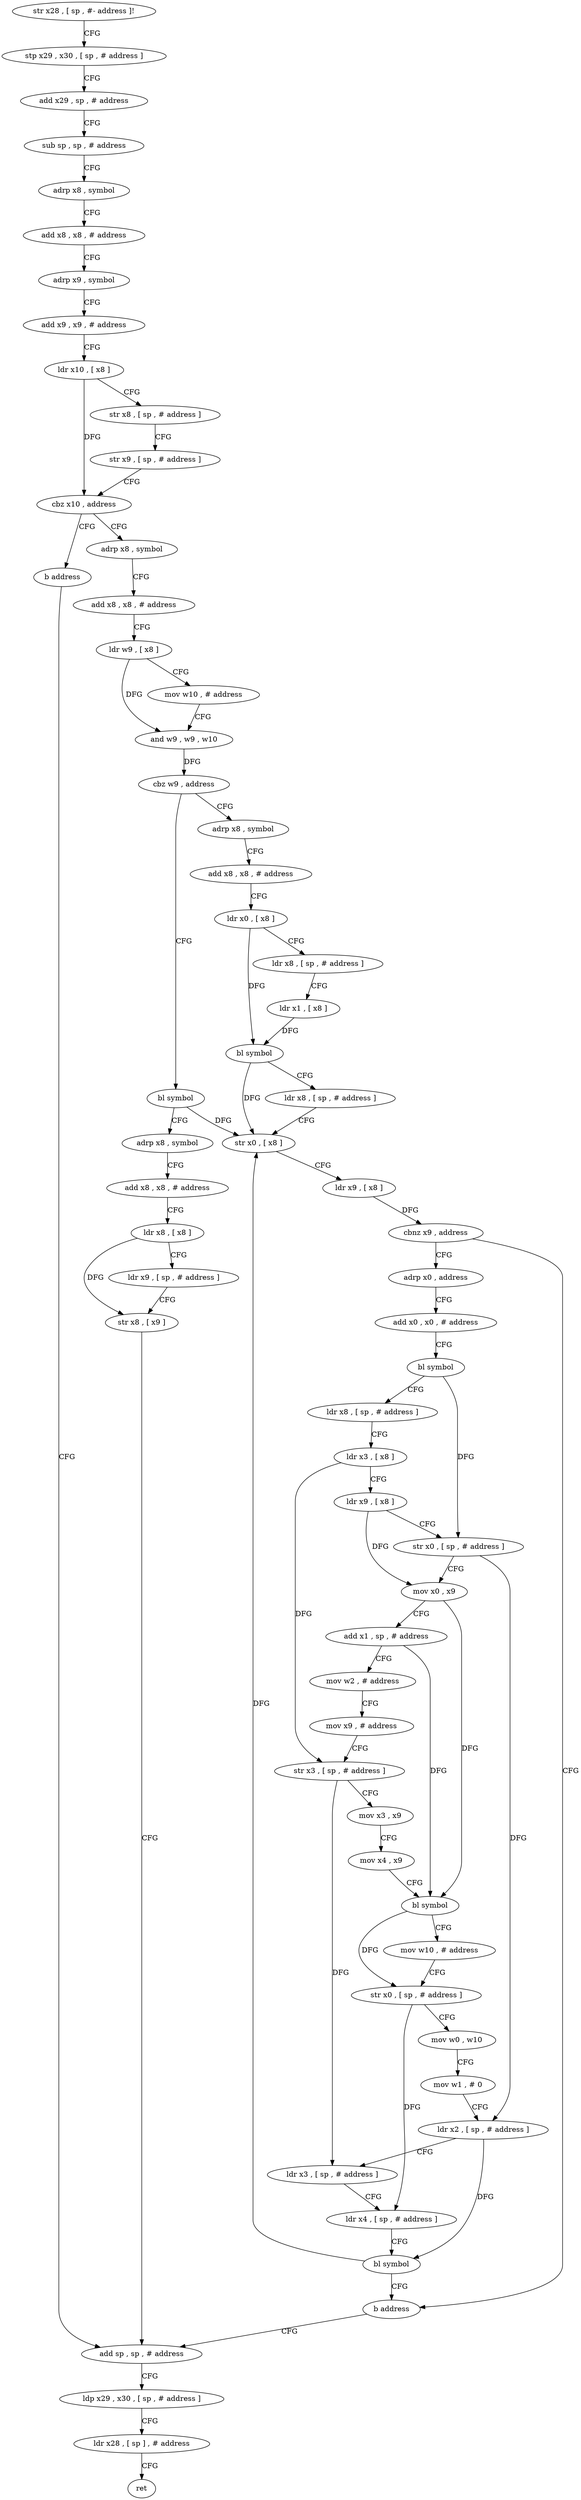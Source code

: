 digraph "func" {
"4246276" [label = "str x28 , [ sp , #- address ]!" ]
"4246280" [label = "stp x29 , x30 , [ sp , # address ]" ]
"4246284" [label = "add x29 , sp , # address" ]
"4246288" [label = "sub sp , sp , # address" ]
"4246292" [label = "adrp x8 , symbol" ]
"4246296" [label = "add x8 , x8 , # address" ]
"4246300" [label = "adrp x9 , symbol" ]
"4246304" [label = "add x9 , x9 , # address" ]
"4246308" [label = "ldr x10 , [ x8 ]" ]
"4246312" [label = "str x8 , [ sp , # address ]" ]
"4246316" [label = "str x9 , [ sp , # address ]" ]
"4246320" [label = "cbz x10 , address" ]
"4246328" [label = "adrp x8 , symbol" ]
"4246324" [label = "b address" ]
"4246332" [label = "add x8 , x8 , # address" ]
"4246336" [label = "ldr w9 , [ x8 ]" ]
"4246340" [label = "mov w10 , # address" ]
"4246344" [label = "and w9 , w9 , w10" ]
"4246348" [label = "cbz w9 , address" ]
"4246488" [label = "bl symbol" ]
"4246352" [label = "adrp x8 , symbol" ]
"4246512" [label = "add sp , sp , # address" ]
"4246492" [label = "adrp x8 , symbol" ]
"4246496" [label = "add x8 , x8 , # address" ]
"4246500" [label = "ldr x8 , [ x8 ]" ]
"4246504" [label = "ldr x9 , [ sp , # address ]" ]
"4246508" [label = "str x8 , [ x9 ]" ]
"4246356" [label = "add x8 , x8 , # address" ]
"4246360" [label = "ldr x0 , [ x8 ]" ]
"4246364" [label = "ldr x8 , [ sp , # address ]" ]
"4246368" [label = "ldr x1 , [ x8 ]" ]
"4246372" [label = "bl symbol" ]
"4246376" [label = "ldr x8 , [ sp , # address ]" ]
"4246380" [label = "str x0 , [ x8 ]" ]
"4246384" [label = "ldr x9 , [ x8 ]" ]
"4246388" [label = "cbnz x9 , address" ]
"4246484" [label = "b address" ]
"4246392" [label = "adrp x0 , address" ]
"4246516" [label = "ldp x29 , x30 , [ sp , # address ]" ]
"4246520" [label = "ldr x28 , [ sp ] , # address" ]
"4246524" [label = "ret" ]
"4246396" [label = "add x0 , x0 , # address" ]
"4246400" [label = "bl symbol" ]
"4246404" [label = "ldr x8 , [ sp , # address ]" ]
"4246408" [label = "ldr x3 , [ x8 ]" ]
"4246412" [label = "ldr x9 , [ x8 ]" ]
"4246416" [label = "str x0 , [ sp , # address ]" ]
"4246420" [label = "mov x0 , x9" ]
"4246424" [label = "add x1 , sp , # address" ]
"4246428" [label = "mov w2 , # address" ]
"4246432" [label = "mov x9 , # address" ]
"4246436" [label = "str x3 , [ sp , # address ]" ]
"4246440" [label = "mov x3 , x9" ]
"4246444" [label = "mov x4 , x9" ]
"4246448" [label = "bl symbol" ]
"4246452" [label = "mov w10 , # address" ]
"4246456" [label = "str x0 , [ sp , # address ]" ]
"4246460" [label = "mov w0 , w10" ]
"4246464" [label = "mov w1 , # 0" ]
"4246468" [label = "ldr x2 , [ sp , # address ]" ]
"4246472" [label = "ldr x3 , [ sp , # address ]" ]
"4246476" [label = "ldr x4 , [ sp , # address ]" ]
"4246480" [label = "bl symbol" ]
"4246276" -> "4246280" [ label = "CFG" ]
"4246280" -> "4246284" [ label = "CFG" ]
"4246284" -> "4246288" [ label = "CFG" ]
"4246288" -> "4246292" [ label = "CFG" ]
"4246292" -> "4246296" [ label = "CFG" ]
"4246296" -> "4246300" [ label = "CFG" ]
"4246300" -> "4246304" [ label = "CFG" ]
"4246304" -> "4246308" [ label = "CFG" ]
"4246308" -> "4246312" [ label = "CFG" ]
"4246308" -> "4246320" [ label = "DFG" ]
"4246312" -> "4246316" [ label = "CFG" ]
"4246316" -> "4246320" [ label = "CFG" ]
"4246320" -> "4246328" [ label = "CFG" ]
"4246320" -> "4246324" [ label = "CFG" ]
"4246328" -> "4246332" [ label = "CFG" ]
"4246324" -> "4246512" [ label = "CFG" ]
"4246332" -> "4246336" [ label = "CFG" ]
"4246336" -> "4246340" [ label = "CFG" ]
"4246336" -> "4246344" [ label = "DFG" ]
"4246340" -> "4246344" [ label = "CFG" ]
"4246344" -> "4246348" [ label = "DFG" ]
"4246348" -> "4246488" [ label = "CFG" ]
"4246348" -> "4246352" [ label = "CFG" ]
"4246488" -> "4246492" [ label = "CFG" ]
"4246488" -> "4246380" [ label = "DFG" ]
"4246352" -> "4246356" [ label = "CFG" ]
"4246512" -> "4246516" [ label = "CFG" ]
"4246492" -> "4246496" [ label = "CFG" ]
"4246496" -> "4246500" [ label = "CFG" ]
"4246500" -> "4246504" [ label = "CFG" ]
"4246500" -> "4246508" [ label = "DFG" ]
"4246504" -> "4246508" [ label = "CFG" ]
"4246508" -> "4246512" [ label = "CFG" ]
"4246356" -> "4246360" [ label = "CFG" ]
"4246360" -> "4246364" [ label = "CFG" ]
"4246360" -> "4246372" [ label = "DFG" ]
"4246364" -> "4246368" [ label = "CFG" ]
"4246368" -> "4246372" [ label = "DFG" ]
"4246372" -> "4246376" [ label = "CFG" ]
"4246372" -> "4246380" [ label = "DFG" ]
"4246376" -> "4246380" [ label = "CFG" ]
"4246380" -> "4246384" [ label = "CFG" ]
"4246384" -> "4246388" [ label = "DFG" ]
"4246388" -> "4246484" [ label = "CFG" ]
"4246388" -> "4246392" [ label = "CFG" ]
"4246484" -> "4246512" [ label = "CFG" ]
"4246392" -> "4246396" [ label = "CFG" ]
"4246516" -> "4246520" [ label = "CFG" ]
"4246520" -> "4246524" [ label = "CFG" ]
"4246396" -> "4246400" [ label = "CFG" ]
"4246400" -> "4246404" [ label = "CFG" ]
"4246400" -> "4246416" [ label = "DFG" ]
"4246404" -> "4246408" [ label = "CFG" ]
"4246408" -> "4246412" [ label = "CFG" ]
"4246408" -> "4246436" [ label = "DFG" ]
"4246412" -> "4246416" [ label = "CFG" ]
"4246412" -> "4246420" [ label = "DFG" ]
"4246416" -> "4246420" [ label = "CFG" ]
"4246416" -> "4246468" [ label = "DFG" ]
"4246420" -> "4246424" [ label = "CFG" ]
"4246420" -> "4246448" [ label = "DFG" ]
"4246424" -> "4246428" [ label = "CFG" ]
"4246424" -> "4246448" [ label = "DFG" ]
"4246428" -> "4246432" [ label = "CFG" ]
"4246432" -> "4246436" [ label = "CFG" ]
"4246436" -> "4246440" [ label = "CFG" ]
"4246436" -> "4246472" [ label = "DFG" ]
"4246440" -> "4246444" [ label = "CFG" ]
"4246444" -> "4246448" [ label = "CFG" ]
"4246448" -> "4246452" [ label = "CFG" ]
"4246448" -> "4246456" [ label = "DFG" ]
"4246452" -> "4246456" [ label = "CFG" ]
"4246456" -> "4246460" [ label = "CFG" ]
"4246456" -> "4246476" [ label = "DFG" ]
"4246460" -> "4246464" [ label = "CFG" ]
"4246464" -> "4246468" [ label = "CFG" ]
"4246468" -> "4246472" [ label = "CFG" ]
"4246468" -> "4246480" [ label = "DFG" ]
"4246472" -> "4246476" [ label = "CFG" ]
"4246476" -> "4246480" [ label = "CFG" ]
"4246480" -> "4246484" [ label = "CFG" ]
"4246480" -> "4246380" [ label = "DFG" ]
}
